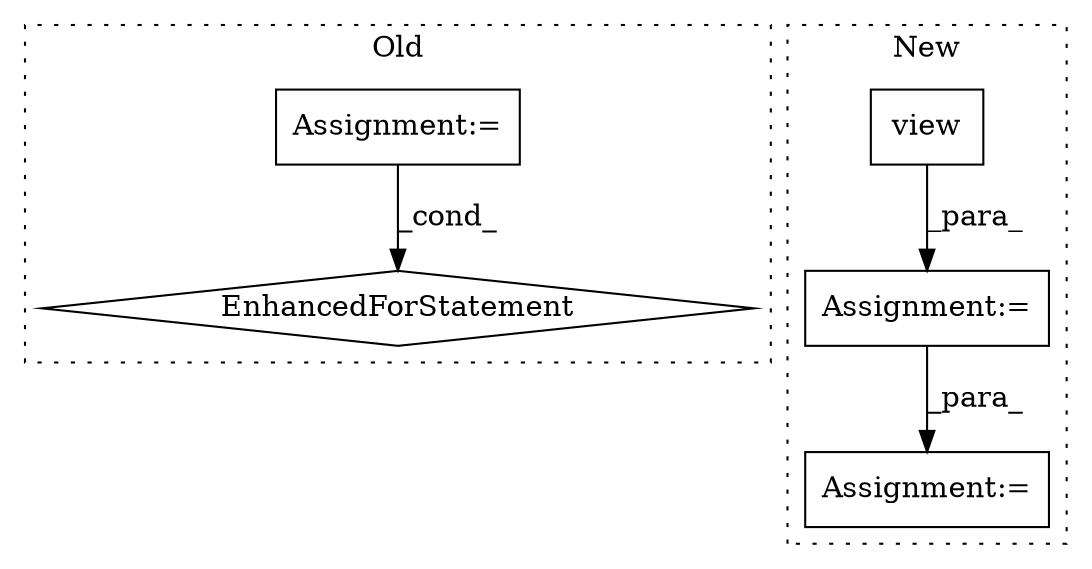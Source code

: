 digraph G {
subgraph cluster0 {
1 [label="EnhancedForStatement" a="70" s="2796,2878" l="57,2" shape="diamond"];
3 [label="Assignment:=" a="7" s="2796,2878" l="57,2" shape="box"];
label = "Old";
style="dotted";
}
subgraph cluster1 {
2 [label="view" a="32" s="2713,2720" l="5,1" shape="box"];
4 [label="Assignment:=" a="7" s="2888" l="1" shape="box"];
5 [label="Assignment:=" a="7" s="2816" l="1" shape="box"];
label = "New";
style="dotted";
}
2 -> 5 [label="_para_"];
3 -> 1 [label="_cond_"];
5 -> 4 [label="_para_"];
}